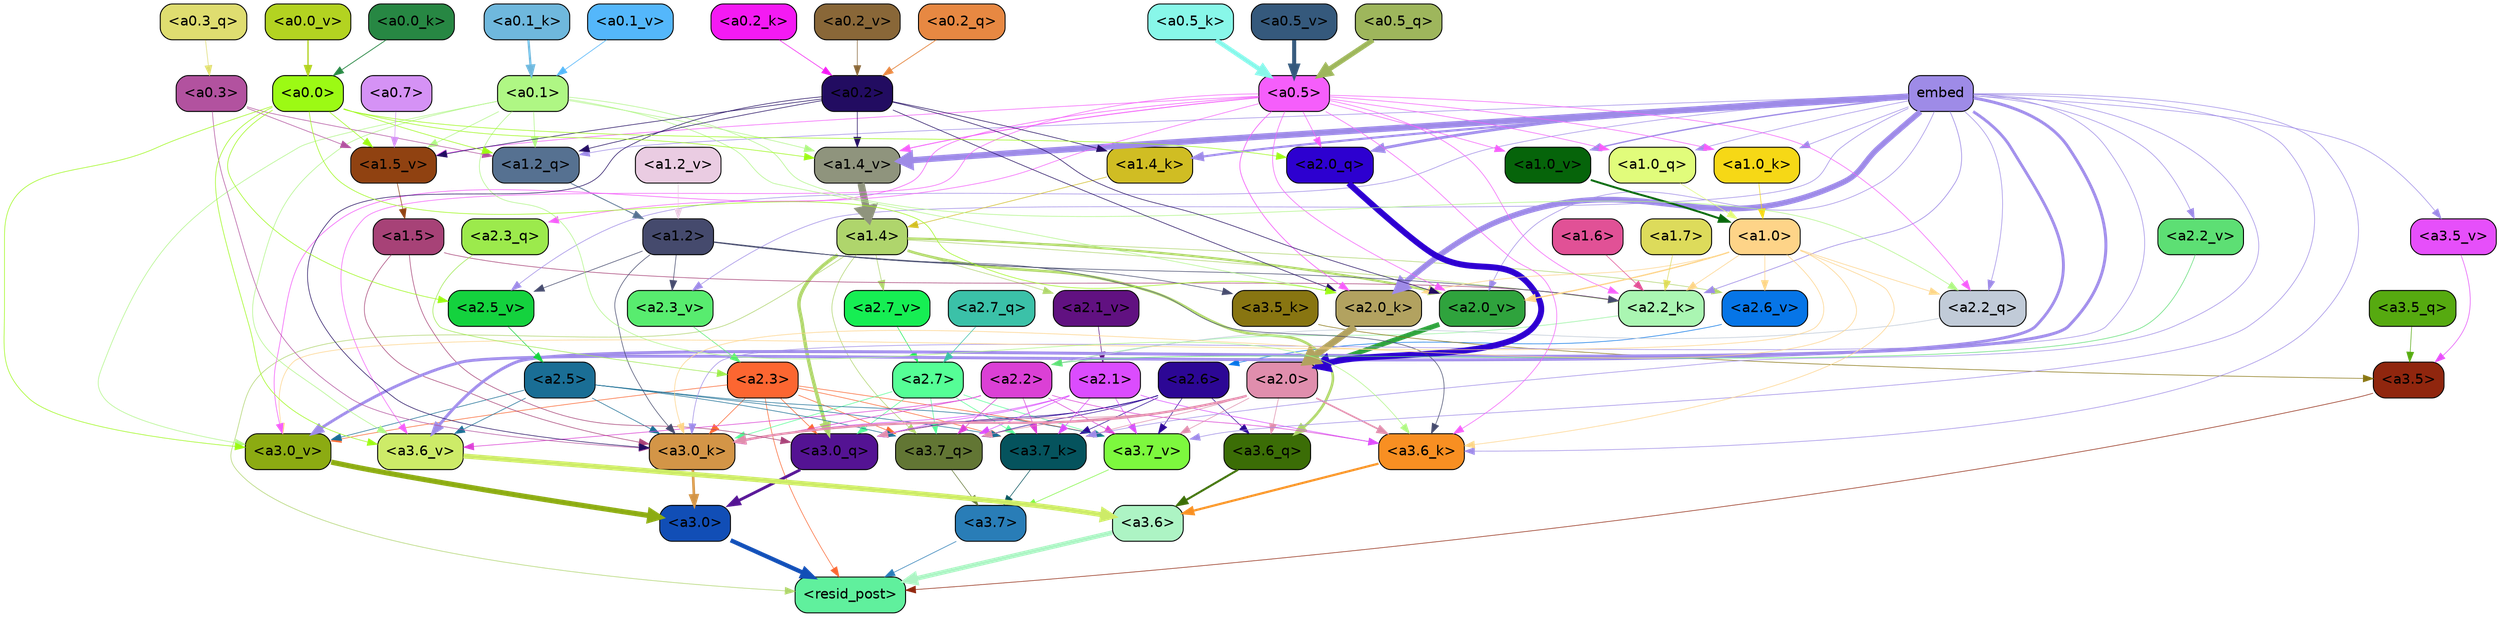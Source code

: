 strict digraph "" {
	graph [bgcolor=transparent,
		layout=dot,
		overlap=false,
		splines=true
	];
	"<a3.7>"	[color=black,
		fillcolor="#297db7",
		fontname=Helvetica,
		shape=box,
		style="filled, rounded"];
	"<resid_post>"	[color=black,
		fillcolor="#60f09d",
		fontname=Helvetica,
		shape=box,
		style="filled, rounded"];
	"<a3.7>" -> "<resid_post>"	[color="#297db7",
		penwidth=0.6];
	"<a3.6>"	[color=black,
		fillcolor="#adf4c4",
		fontname=Helvetica,
		shape=box,
		style="filled, rounded"];
	"<a3.6>" -> "<resid_post>"	[color="#adf4c4",
		penwidth=4.6696330308914185];
	"<a3.5>"	[color=black,
		fillcolor="#90260e",
		fontname=Helvetica,
		shape=box,
		style="filled, rounded"];
	"<a3.5>" -> "<resid_post>"	[color="#90260e",
		penwidth=0.6];
	"<a3.0>"	[color=black,
		fillcolor="#114eb6",
		fontname=Helvetica,
		shape=box,
		style="filled, rounded"];
	"<a3.0>" -> "<resid_post>"	[color="#114eb6",
		penwidth=4.282557368278503];
	"<a2.3>"	[color=black,
		fillcolor="#fc6631",
		fontname=Helvetica,
		shape=box,
		style="filled, rounded"];
	"<a2.3>" -> "<resid_post>"	[color="#fc6631",
		penwidth=0.6];
	"<a3.7_q>"	[color=black,
		fillcolor="#627634",
		fontname=Helvetica,
		shape=box,
		style="filled, rounded"];
	"<a2.3>" -> "<a3.7_q>"	[color="#fc6631",
		penwidth=0.6];
	"<a3.0_q>"	[color=black,
		fillcolor="#541393",
		fontname=Helvetica,
		shape=box,
		style="filled, rounded"];
	"<a2.3>" -> "<a3.0_q>"	[color="#fc6631",
		penwidth=0.6];
	"<a3.7_k>"	[color=black,
		fillcolor="#05535d",
		fontname=Helvetica,
		shape=box,
		style="filled, rounded"];
	"<a2.3>" -> "<a3.7_k>"	[color="#fc6631",
		penwidth=0.6];
	"<a3.0_k>"	[color=black,
		fillcolor="#d39547",
		fontname=Helvetica,
		shape=box,
		style="filled, rounded"];
	"<a2.3>" -> "<a3.0_k>"	[color="#fc6631",
		penwidth=0.6];
	"<a3.7_v>"	[color=black,
		fillcolor="#7df83e",
		fontname=Helvetica,
		shape=box,
		style="filled, rounded"];
	"<a2.3>" -> "<a3.7_v>"	[color="#fc6631",
		penwidth=0.6];
	"<a3.0_v>"	[color=black,
		fillcolor="#8cab12",
		fontname=Helvetica,
		shape=box,
		style="filled, rounded"];
	"<a2.3>" -> "<a3.0_v>"	[color="#fc6631",
		penwidth=0.6];
	"<a1.4>"	[color=black,
		fillcolor="#afd56c",
		fontname=Helvetica,
		shape=box,
		style="filled, rounded"];
	"<a1.4>" -> "<resid_post>"	[color="#afd56c",
		penwidth=0.6];
	"<a1.4>" -> "<a3.7_q>"	[color="#afd56c",
		penwidth=0.6];
	"<a3.6_q>"	[color=black,
		fillcolor="#3b6d06",
		fontname=Helvetica,
		shape=box,
		style="filled, rounded"];
	"<a1.4>" -> "<a3.6_q>"	[color="#afd56c",
		penwidth=2.6073555648326874];
	"<a1.4>" -> "<a3.0_q>"	[color="#afd56c",
		penwidth=3.4971605762839317];
	"<a2.2_k>"	[color=black,
		fillcolor="#aaf6b2",
		fontname=Helvetica,
		shape=box,
		style="filled, rounded"];
	"<a1.4>" -> "<a2.2_k>"	[color="#afd56c",
		penwidth=0.6];
	"<a2.7_v>"	[color=black,
		fillcolor="#16ee53",
		fontname=Helvetica,
		shape=box,
		style="filled, rounded"];
	"<a1.4>" -> "<a2.7_v>"	[color="#afd56c",
		penwidth=0.6];
	"<a2.6_v>"	[color=black,
		fillcolor="#0675e7",
		fontname=Helvetica,
		shape=box,
		style="filled, rounded"];
	"<a1.4>" -> "<a2.6_v>"	[color="#afd56c",
		penwidth=0.6];
	"<a2.1_v>"	[color=black,
		fillcolor="#611181",
		fontname=Helvetica,
		shape=box,
		style="filled, rounded"];
	"<a1.4>" -> "<a2.1_v>"	[color="#afd56c",
		penwidth=0.6];
	"<a2.0_v>"	[color=black,
		fillcolor="#2fa33d",
		fontname=Helvetica,
		shape=box,
		style="filled, rounded"];
	"<a1.4>" -> "<a2.0_v>"	[color="#afd56c",
		penwidth=2.268670678138733];
	"<a3.7_q>" -> "<a3.7>"	[color="#627634",
		penwidth=0.6];
	"<a3.6_q>" -> "<a3.6>"	[color="#3b6d06",
		penwidth=2.03758105635643];
	"<a3.5_q>"	[color=black,
		fillcolor="#56aa10",
		fontname=Helvetica,
		shape=box,
		style="filled, rounded"];
	"<a3.5_q>" -> "<a3.5>"	[color="#56aa10",
		penwidth=0.6];
	"<a3.0_q>" -> "<a3.0>"	[color="#541393",
		penwidth=2.8638100624084473];
	"<a3.7_k>" -> "<a3.7>"	[color="#05535d",
		penwidth=0.6];
	"<a3.6_k>"	[color=black,
		fillcolor="#f88f22",
		fontname=Helvetica,
		shape=box,
		style="filled, rounded"];
	"<a3.6_k>" -> "<a3.6>"	[color="#f88f22",
		penwidth=2.174198240041733];
	"<a3.5_k>"	[color=black,
		fillcolor="#887511",
		fontname=Helvetica,
		shape=box,
		style="filled, rounded"];
	"<a3.5_k>" -> "<a3.5>"	[color="#887511",
		penwidth=0.6];
	"<a3.0_k>" -> "<a3.0>"	[color="#d39547",
		penwidth=2.6274144649505615];
	"<a3.7_v>" -> "<a3.7>"	[color="#7df83e",
		penwidth=0.6];
	"<a3.6_v>"	[color=black,
		fillcolor="#cdeb68",
		fontname=Helvetica,
		shape=box,
		style="filled, rounded"];
	"<a3.6_v>" -> "<a3.6>"	[color="#cdeb68",
		penwidth=5.002329230308533];
	"<a3.5_v>"	[color=black,
		fillcolor="#e64ffa",
		fontname=Helvetica,
		shape=box,
		style="filled, rounded"];
	"<a3.5_v>" -> "<a3.5>"	[color="#e64ffa",
		penwidth=0.6];
	"<a3.0_v>" -> "<a3.0>"	[color="#8cab12",
		penwidth=5.188832879066467];
	"<a2.7>"	[color=black,
		fillcolor="#55fe96",
		fontname=Helvetica,
		shape=box,
		style="filled, rounded"];
	"<a2.7>" -> "<a3.7_q>"	[color="#55fe96",
		penwidth=0.6];
	"<a2.7>" -> "<a3.0_q>"	[color="#55fe96",
		penwidth=0.6];
	"<a2.7>" -> "<a3.7_k>"	[color="#55fe96",
		penwidth=0.6];
	"<a2.7>" -> "<a3.0_k>"	[color="#55fe96",
		penwidth=0.6];
	"<a2.7>" -> "<a3.7_v>"	[color="#55fe96",
		penwidth=0.6];
	"<a2.6>"	[color=black,
		fillcolor="#2c0795",
		fontname=Helvetica,
		shape=box,
		style="filled, rounded"];
	"<a2.6>" -> "<a3.7_q>"	[color="#2c0795",
		penwidth=0.6];
	"<a2.6>" -> "<a3.6_q>"	[color="#2c0795",
		penwidth=0.6];
	"<a2.6>" -> "<a3.0_q>"	[color="#2c0795",
		penwidth=0.6];
	"<a2.6>" -> "<a3.7_k>"	[color="#2c0795",
		penwidth=0.6];
	"<a2.6>" -> "<a3.0_k>"	[color="#2c0795",
		penwidth=0.6];
	"<a2.6>" -> "<a3.7_v>"	[color="#2c0795",
		penwidth=0.6];
	"<a2.5>"	[color=black,
		fillcolor="#1a6e95",
		fontname=Helvetica,
		shape=box,
		style="filled, rounded"];
	"<a2.5>" -> "<a3.7_q>"	[color="#1a6e95",
		penwidth=0.6];
	"<a2.5>" -> "<a3.7_k>"	[color="#1a6e95",
		penwidth=0.6];
	"<a2.5>" -> "<a3.0_k>"	[color="#1a6e95",
		penwidth=0.6];
	"<a2.5>" -> "<a3.7_v>"	[color="#1a6e95",
		penwidth=0.6];
	"<a2.5>" -> "<a3.6_v>"	[color="#1a6e95",
		penwidth=0.6];
	"<a2.5>" -> "<a3.0_v>"	[color="#1a6e95",
		penwidth=0.6];
	"<a2.2>"	[color=black,
		fillcolor="#db40d5",
		fontname=Helvetica,
		shape=box,
		style="filled, rounded"];
	"<a2.2>" -> "<a3.7_q>"	[color="#db40d5",
		penwidth=0.6];
	"<a2.2>" -> "<a3.7_k>"	[color="#db40d5",
		penwidth=0.6];
	"<a2.2>" -> "<a3.6_k>"	[color="#db40d5",
		penwidth=0.6];
	"<a2.2>" -> "<a3.0_k>"	[color="#db40d5",
		penwidth=0.6];
	"<a2.2>" -> "<a3.7_v>"	[color="#db40d5",
		penwidth=0.6];
	"<a2.2>" -> "<a3.6_v>"	[color="#db40d5",
		penwidth=0.6];
	"<a2.1>"	[color=black,
		fillcolor="#db4cfe",
		fontname=Helvetica,
		shape=box,
		style="filled, rounded"];
	"<a2.1>" -> "<a3.7_q>"	[color="#db4cfe",
		penwidth=0.6];
	"<a2.1>" -> "<a3.0_q>"	[color="#db4cfe",
		penwidth=0.6];
	"<a2.1>" -> "<a3.7_k>"	[color="#db4cfe",
		penwidth=0.6];
	"<a2.1>" -> "<a3.6_k>"	[color="#db4cfe",
		penwidth=0.6];
	"<a2.1>" -> "<a3.0_k>"	[color="#db4cfe",
		penwidth=0.6];
	"<a2.1>" -> "<a3.7_v>"	[color="#db4cfe",
		penwidth=0.6];
	"<a2.0>"	[color=black,
		fillcolor="#e08ead",
		fontname=Helvetica,
		shape=box,
		style="filled, rounded"];
	"<a2.0>" -> "<a3.7_q>"	[color="#e08ead",
		penwidth=0.6];
	"<a2.0>" -> "<a3.6_q>"	[color="#e08ead",
		penwidth=0.6];
	"<a2.0>" -> "<a3.0_q>"	[color="#e08ead",
		penwidth=0.6];
	"<a2.0>" -> "<a3.7_k>"	[color="#e08ead",
		penwidth=0.6];
	"<a2.0>" -> "<a3.6_k>"	[color="#e08ead",
		penwidth=1.5568191409111023];
	"<a2.0>" -> "<a3.0_k>"	[color="#e08ead",
		penwidth=2.270527422428131];
	"<a2.0>" -> "<a3.7_v>"	[color="#e08ead",
		penwidth=0.6];
	"<a1.5>"	[color=black,
		fillcolor="#a74277",
		fontname=Helvetica,
		shape=box,
		style="filled, rounded"];
	"<a1.5>" -> "<a3.0_q>"	[color="#a74277",
		penwidth=0.6];
	"<a1.5>" -> "<a3.0_k>"	[color="#a74277",
		penwidth=0.6];
	"<a1.5>" -> "<a2.2_k>"	[color="#a74277",
		penwidth=0.6];
	embed	[color=black,
		fillcolor="#9e8be7",
		fontname=Helvetica,
		shape=box,
		style="filled, rounded"];
	embed -> "<a3.7_k>"	[color="#9e8be7",
		penwidth=0.6];
	embed -> "<a3.6_k>"	[color="#9e8be7",
		penwidth=0.6];
	embed -> "<a3.0_k>"	[color="#9e8be7",
		penwidth=0.6];
	embed -> "<a3.7_v>"	[color="#9e8be7",
		penwidth=0.6];
	embed -> "<a3.6_v>"	[color="#9e8be7",
		penwidth=2.9588699340820312];
	embed -> "<a3.5_v>"	[color="#9e8be7",
		penwidth=0.6];
	embed -> "<a3.0_v>"	[color="#9e8be7",
		penwidth=2.8686431646347046];
	"<a2.2_q>"	[color=black,
		fillcolor="#c1cbd8",
		fontname=Helvetica,
		shape=box,
		style="filled, rounded"];
	embed -> "<a2.2_q>"	[color="#9e8be7",
		penwidth=0.6];
	"<a2.0_q>"	[color=black,
		fillcolor="#2d00d0",
		fontname=Helvetica,
		shape=box,
		style="filled, rounded"];
	embed -> "<a2.0_q>"	[color="#9e8be7",
		penwidth=2.7617180347442627];
	embed -> "<a2.2_k>"	[color="#9e8be7",
		penwidth=0.67606520652771];
	"<a2.0_k>"	[color=black,
		fillcolor="#b2a260",
		fontname=Helvetica,
		shape=box,
		style="filled, rounded"];
	embed -> "<a2.0_k>"	[color="#9e8be7",
		penwidth=5.615107178688049];
	"<a2.5_v>"	[color=black,
		fillcolor="#14d23e",
		fontname=Helvetica,
		shape=box,
		style="filled, rounded"];
	embed -> "<a2.5_v>"	[color="#9e8be7",
		penwidth=0.6];
	"<a2.3_v>"	[color=black,
		fillcolor="#58ec6f",
		fontname=Helvetica,
		shape=box,
		style="filled, rounded"];
	embed -> "<a2.3_v>"	[color="#9e8be7",
		penwidth=0.6];
	"<a2.2_v>"	[color=black,
		fillcolor="#5ddf74",
		fontname=Helvetica,
		shape=box,
		style="filled, rounded"];
	embed -> "<a2.2_v>"	[color="#9e8be7",
		penwidth=0.6];
	embed -> "<a2.0_v>"	[color="#9e8be7",
		penwidth=0.6];
	"<a1.2_q>"	[color=black,
		fillcolor="#567191",
		fontname=Helvetica,
		shape=box,
		style="filled, rounded"];
	embed -> "<a1.2_q>"	[color="#9e8be7",
		penwidth=0.6];
	"<a1.0_q>"	[color=black,
		fillcolor="#e1fc7b",
		fontname=Helvetica,
		shape=box,
		style="filled, rounded"];
	embed -> "<a1.0_q>"	[color="#9e8be7",
		penwidth=0.6];
	"<a1.4_k>"	[color=black,
		fillcolor="#d0bd23",
		fontname=Helvetica,
		shape=box,
		style="filled, rounded"];
	embed -> "<a1.4_k>"	[color="#9e8be7",
		penwidth=2.1468217372894287];
	"<a1.0_k>"	[color=black,
		fillcolor="#f6d816",
		fontname=Helvetica,
		shape=box,
		style="filled, rounded"];
	embed -> "<a1.0_k>"	[color="#9e8be7",
		penwidth=0.6];
	"<a1.4_v>"	[color=black,
		fillcolor="#8f947d",
		fontname=Helvetica,
		shape=box,
		style="filled, rounded"];
	embed -> "<a1.4_v>"	[color="#9e8be7",
		penwidth=6.189999580383301];
	"<a1.0_v>"	[color=black,
		fillcolor="#06640a",
		fontname=Helvetica,
		shape=box,
		style="filled, rounded"];
	embed -> "<a1.0_v>"	[color="#9e8be7",
		penwidth=1.3123979568481445];
	"<a1.2>"	[color=black,
		fillcolor="#454a6d",
		fontname=Helvetica,
		shape=box,
		style="filled, rounded"];
	"<a1.2>" -> "<a3.6_k>"	[color="#454a6d",
		penwidth=0.6];
	"<a1.2>" -> "<a3.5_k>"	[color="#454a6d",
		penwidth=0.6];
	"<a1.2>" -> "<a3.0_k>"	[color="#454a6d",
		penwidth=0.6];
	"<a1.2>" -> "<a2.2_k>"	[color="#454a6d",
		penwidth=0.6];
	"<a1.2>" -> "<a2.5_v>"	[color="#454a6d",
		penwidth=0.6];
	"<a1.2>" -> "<a2.3_v>"	[color="#454a6d",
		penwidth=0.6];
	"<a1.0>"	[color=black,
		fillcolor="#fed488",
		fontname=Helvetica,
		shape=box,
		style="filled, rounded"];
	"<a1.0>" -> "<a3.6_k>"	[color="#fed488",
		penwidth=0.6];
	"<a1.0>" -> "<a3.0_k>"	[color="#fed488",
		penwidth=0.6];
	"<a1.0>" -> "<a3.0_v>"	[color="#fed488",
		penwidth=0.6];
	"<a1.0>" -> "<a2.2_q>"	[color="#fed488",
		penwidth=0.6];
	"<a1.0>" -> "<a2.2_k>"	[color="#fed488",
		penwidth=0.6];
	"<a1.0>" -> "<a2.0_k>"	[color="#fed488",
		penwidth=0.6];
	"<a1.0>" -> "<a2.6_v>"	[color="#fed488",
		penwidth=0.6];
	"<a1.0>" -> "<a2.0_v>"	[color="#fed488",
		penwidth=1.27996826171875];
	"<a0.5>"	[color=black,
		fillcolor="#f55efb",
		fontname=Helvetica,
		shape=box,
		style="filled, rounded"];
	"<a0.5>" -> "<a3.6_k>"	[color="#f55efb",
		penwidth=0.6];
	"<a0.5>" -> "<a3.6_v>"	[color="#f55efb",
		penwidth=0.6];
	"<a0.5>" -> "<a3.0_v>"	[color="#f55efb",
		penwidth=0.6421224474906921];
	"<a2.3_q>"	[color=black,
		fillcolor="#9cea4c",
		fontname=Helvetica,
		shape=box,
		style="filled, rounded"];
	"<a0.5>" -> "<a2.3_q>"	[color="#f55efb",
		penwidth=0.6];
	"<a0.5>" -> "<a2.2_q>"	[color="#f55efb",
		penwidth=0.6];
	"<a0.5>" -> "<a2.0_q>"	[color="#f55efb",
		penwidth=0.6];
	"<a0.5>" -> "<a2.2_k>"	[color="#f55efb",
		penwidth=0.6];
	"<a0.5>" -> "<a2.0_k>"	[color="#f55efb",
		penwidth=0.7151575088500977];
	"<a0.5>" -> "<a2.0_v>"	[color="#f55efb",
		penwidth=0.6];
	"<a0.5>" -> "<a1.0_q>"	[color="#f55efb",
		penwidth=0.6];
	"<a0.5>" -> "<a1.0_k>"	[color="#f55efb",
		penwidth=0.6];
	"<a1.5_v>"	[color=black,
		fillcolor="#904211",
		fontname=Helvetica,
		shape=box,
		style="filled, rounded"];
	"<a0.5>" -> "<a1.5_v>"	[color="#f55efb",
		penwidth=0.6];
	"<a0.5>" -> "<a1.4_v>"	[color="#f55efb",
		penwidth=0.8927993774414062];
	"<a0.5>" -> "<a1.0_v>"	[color="#f55efb",
		penwidth=0.6];
	"<a0.1>"	[color=black,
		fillcolor="#aff784",
		fontname=Helvetica,
		shape=box,
		style="filled, rounded"];
	"<a0.1>" -> "<a3.6_k>"	[color="#aff784",
		penwidth=0.6];
	"<a0.1>" -> "<a3.6_v>"	[color="#aff784",
		penwidth=0.6];
	"<a0.1>" -> "<a3.0_v>"	[color="#aff784",
		penwidth=0.6];
	"<a0.1>" -> "<a2.2_q>"	[color="#aff784",
		penwidth=0.6];
	"<a0.1>" -> "<a2.0_k>"	[color="#aff784",
		penwidth=0.6];
	"<a0.1>" -> "<a1.2_q>"	[color="#aff784",
		penwidth=0.6];
	"<a0.1>" -> "<a1.5_v>"	[color="#aff784",
		penwidth=0.6];
	"<a0.1>" -> "<a1.4_v>"	[color="#aff784",
		penwidth=0.6];
	"<a0.3>"	[color=black,
		fillcolor="#b2529f",
		fontname=Helvetica,
		shape=box,
		style="filled, rounded"];
	"<a0.3>" -> "<a3.0_k>"	[color="#b2529f",
		penwidth=0.6];
	"<a0.3>" -> "<a1.2_q>"	[color="#b2529f",
		penwidth=0.6];
	"<a0.3>" -> "<a1.5_v>"	[color="#b2529f",
		penwidth=0.6];
	"<a0.2>"	[color=black,
		fillcolor="#220c61",
		fontname=Helvetica,
		shape=box,
		style="filled, rounded"];
	"<a0.2>" -> "<a3.0_k>"	[color="#220c61",
		penwidth=0.6];
	"<a0.2>" -> "<a2.0_k>"	[color="#220c61",
		penwidth=0.6];
	"<a0.2>" -> "<a2.0_v>"	[color="#220c61",
		penwidth=0.6];
	"<a0.2>" -> "<a1.2_q>"	[color="#220c61",
		penwidth=0.6];
	"<a0.2>" -> "<a1.4_k>"	[color="#220c61",
		penwidth=0.6];
	"<a0.2>" -> "<a1.5_v>"	[color="#220c61",
		penwidth=0.6];
	"<a0.2>" -> "<a1.4_v>"	[color="#220c61",
		penwidth=0.6];
	"<a0.0>"	[color=black,
		fillcolor="#9cfa14",
		fontname=Helvetica,
		shape=box,
		style="filled, rounded"];
	"<a0.0>" -> "<a3.6_v>"	[color="#9cfa14",
		penwidth=0.6];
	"<a0.0>" -> "<a3.0_v>"	[color="#9cfa14",
		penwidth=0.6];
	"<a0.0>" -> "<a2.0_q>"	[color="#9cfa14",
		penwidth=0.6];
	"<a0.0>" -> "<a2.0_k>"	[color="#9cfa14",
		penwidth=0.6];
	"<a0.0>" -> "<a2.5_v>"	[color="#9cfa14",
		penwidth=0.6];
	"<a0.0>" -> "<a1.2_q>"	[color="#9cfa14",
		penwidth=0.6];
	"<a0.0>" -> "<a1.5_v>"	[color="#9cfa14",
		penwidth=0.6];
	"<a0.0>" -> "<a1.4_v>"	[color="#9cfa14",
		penwidth=0.6];
	"<a2.7_q>"	[color=black,
		fillcolor="#3bc1a8",
		fontname=Helvetica,
		shape=box,
		style="filled, rounded"];
	"<a2.7_q>" -> "<a2.7>"	[color="#3bc1a8",
		penwidth=0.6];
	"<a2.3_q>" -> "<a2.3>"	[color="#9cea4c",
		penwidth=0.6];
	"<a2.2_q>" -> "<a2.2>"	[color="#c1cbd8",
		penwidth=0.6340763568878174];
	"<a2.0_q>" -> "<a2.0>"	[color="#2d00d0",
		penwidth=6.0160088539123535];
	"<a2.2_k>" -> "<a2.2>"	[color="#aaf6b2",
		penwidth=0.7764816284179688];
	"<a2.0_k>" -> "<a2.0>"	[color="#b2a260",
		penwidth=6.773025274276733];
	"<a2.7_v>" -> "<a2.7>"	[color="#16ee53",
		penwidth=0.6];
	"<a2.6_v>" -> "<a2.6>"	[color="#0675e7",
		penwidth=0.6];
	"<a2.5_v>" -> "<a2.5>"	[color="#14d23e",
		penwidth=0.6];
	"<a2.3_v>" -> "<a2.3>"	[color="#58ec6f",
		penwidth=0.6];
	"<a2.2_v>" -> "<a2.2>"	[color="#5ddf74",
		penwidth=0.6];
	"<a2.1_v>" -> "<a2.1>"	[color="#611181",
		penwidth=0.6];
	"<a2.0_v>" -> "<a2.0>"	[color="#2fa33d",
		penwidth=4.906715989112854];
	"<a1.7>"	[color=black,
		fillcolor="#dddb5b",
		fontname=Helvetica,
		shape=box,
		style="filled, rounded"];
	"<a1.7>" -> "<a2.2_k>"	[color="#dddb5b",
		penwidth=0.6];
	"<a1.6>"	[color=black,
		fillcolor="#e15196",
		fontname=Helvetica,
		shape=box,
		style="filled, rounded"];
	"<a1.6>" -> "<a2.2_k>"	[color="#e15196",
		penwidth=0.6];
	"<a1.2_q>" -> "<a1.2>"	[color="#567191",
		penwidth=0.836545467376709];
	"<a1.0_q>" -> "<a1.0>"	[color="#e1fc7b",
		penwidth=0.6];
	"<a1.4_k>" -> "<a1.4>"	[color="#d0bd23",
		penwidth=0.6];
	"<a1.0_k>" -> "<a1.0>"	[color="#f6d816",
		penwidth=0.6];
	"<a1.5_v>" -> "<a1.5>"	[color="#904211",
		penwidth=0.6];
	"<a1.4_v>" -> "<a1.4>"	[color="#8f947d",
		penwidth=7.093163728713989];
	"<a1.2_v>"	[color=black,
		fillcolor="#eacce2",
		fontname=Helvetica,
		shape=box,
		style="filled, rounded"];
	"<a1.2_v>" -> "<a1.2>"	[color="#eacce2",
		penwidth=0.6];
	"<a1.0_v>" -> "<a1.0>"	[color="#06640a",
		penwidth=1.9666723012924194];
	"<a0.7>"	[color=black,
		fillcolor="#d592f5",
		fontname=Helvetica,
		shape=box,
		style="filled, rounded"];
	"<a0.7>" -> "<a1.5_v>"	[color="#d592f5",
		penwidth=0.6];
	"<a0.5_q>"	[color=black,
		fillcolor="#9eb65c",
		fontname=Helvetica,
		shape=box,
		style="filled, rounded"];
	"<a0.5_q>" -> "<a0.5>"	[color="#9eb65c",
		penwidth=5.0559651255607605];
	"<a0.3_q>"	[color=black,
		fillcolor="#dfdd70",
		fontname=Helvetica,
		shape=box,
		style="filled, rounded"];
	"<a0.3_q>" -> "<a0.3>"	[color="#dfdd70",
		penwidth=0.6];
	"<a0.2_q>"	[color=black,
		fillcolor="#e78842",
		fontname=Helvetica,
		shape=box,
		style="filled, rounded"];
	"<a0.2_q>" -> "<a0.2>"	[color="#e78842",
		penwidth=0.7587676048278809];
	"<a0.5_k>"	[color=black,
		fillcolor="#88f7e9",
		fontname=Helvetica,
		shape=box,
		style="filled, rounded"];
	"<a0.5_k>" -> "<a0.5>"	[color="#88f7e9",
		penwidth=4.577519536018372];
	"<a0.2_k>"	[color=black,
		fillcolor="#f41af3",
		fontname=Helvetica,
		shape=box,
		style="filled, rounded"];
	"<a0.2_k>" -> "<a0.2>"	[color="#f41af3",
		penwidth=0.6];
	"<a0.1_k>"	[color=black,
		fillcolor="#6fb8dd",
		fontname=Helvetica,
		shape=box,
		style="filled, rounded"];
	"<a0.1_k>" -> "<a0.1>"	[color="#6fb8dd",
		penwidth=2.2273199558258057];
	"<a0.0_k>"	[color=black,
		fillcolor="#278743",
		fontname=Helvetica,
		shape=box,
		style="filled, rounded"];
	"<a0.0_k>" -> "<a0.0>"	[color="#278743",
		penwidth=0.7703166007995605];
	"<a0.5_v>"	[color=black,
		fillcolor="#35597c",
		fontname=Helvetica,
		shape=box,
		style="filled, rounded"];
	"<a0.5_v>" -> "<a0.5>"	[color="#35597c",
		penwidth=4.062177300453186];
	"<a0.2_v>"	[color=black,
		fillcolor="#896738",
		fontname=Helvetica,
		shape=box,
		style="filled, rounded"];
	"<a0.2_v>" -> "<a0.2>"	[color="#896738",
		penwidth=0.6];
	"<a0.1_v>"	[color=black,
		fillcolor="#54b7fb",
		fontname=Helvetica,
		shape=box,
		style="filled, rounded"];
	"<a0.1_v>" -> "<a0.1>"	[color="#54b7fb",
		penwidth=0.654442310333252];
	"<a0.0_v>"	[color=black,
		fillcolor="#b3d321",
		fontname=Helvetica,
		shape=box,
		style="filled, rounded"];
	"<a0.0_v>" -> "<a0.0>"	[color="#b3d321",
		penwidth=1.307939052581787];
}
